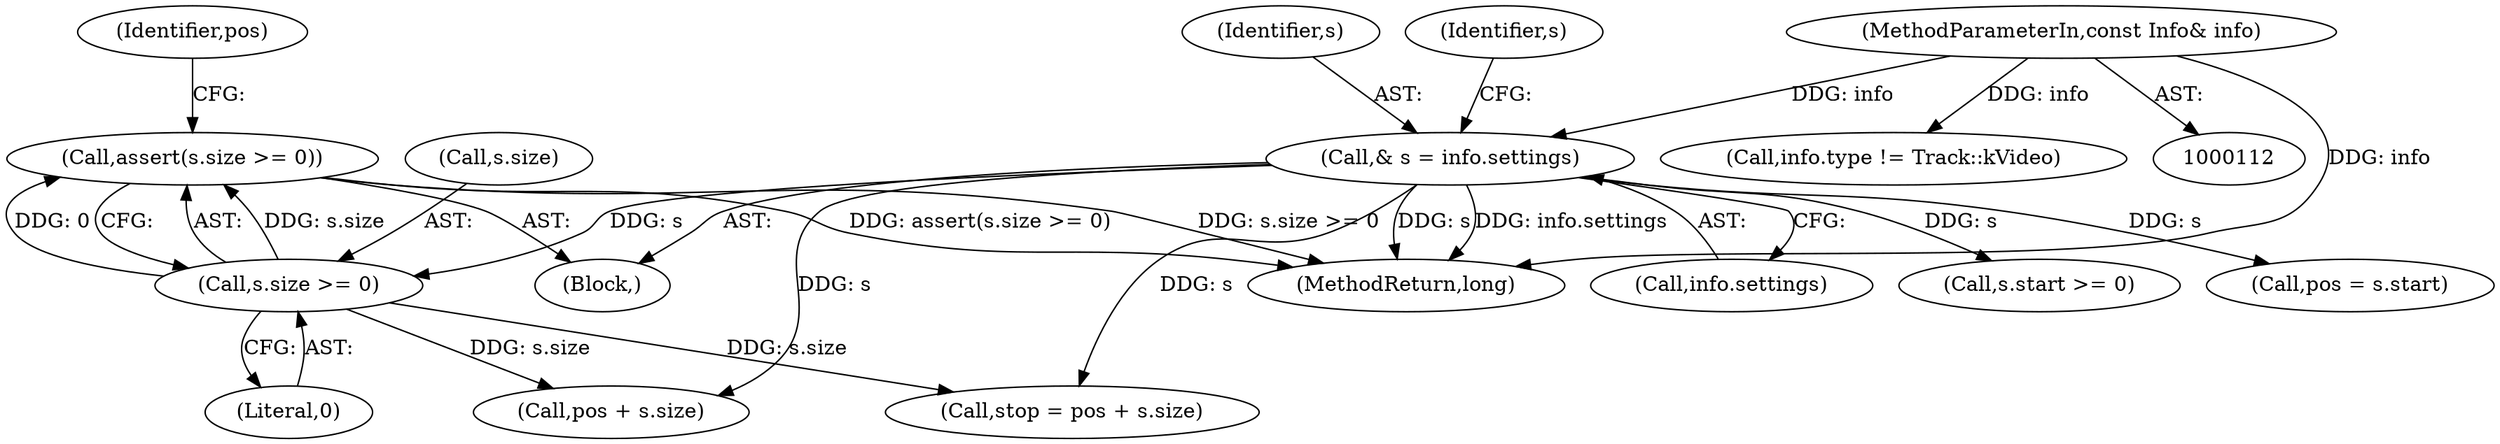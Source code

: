 digraph "0_Android_cc274e2abe8b2a6698a5c47d8aa4bb45f1f9538d_41@API" {
"1000178" [label="(Call,assert(s.size >= 0))"];
"1000179" [label="(Call,s.size >= 0)"];
"1000167" [label="(Call,& s = info.settings)"];
"1000114" [label="(MethodParameterIn,const Info& info)"];
"1000186" [label="(Identifier,pos)"];
"1000114" [label="(MethodParameterIn,const Info& info)"];
"1000439" [label="(MethodReturn,long)"];
"1000125" [label="(Call,info.type != Track::kVideo)"];
"1000178" [label="(Call,assert(s.size >= 0))"];
"1000167" [label="(Call,& s = info.settings)"];
"1000168" [label="(Identifier,s)"];
"1000173" [label="(Call,s.start >= 0)"];
"1000185" [label="(Call,pos = s.start)"];
"1000179" [label="(Call,s.size >= 0)"];
"1000180" [label="(Call,s.size)"];
"1000195" [label="(Call,stop = pos + s.size)"];
"1000169" [label="(Call,info.settings)"];
"1000175" [label="(Identifier,s)"];
"1000197" [label="(Call,pos + s.size)"];
"1000183" [label="(Literal,0)"];
"1000118" [label="(Block,)"];
"1000178" -> "1000118"  [label="AST: "];
"1000178" -> "1000179"  [label="CFG: "];
"1000179" -> "1000178"  [label="AST: "];
"1000186" -> "1000178"  [label="CFG: "];
"1000178" -> "1000439"  [label="DDG: assert(s.size >= 0)"];
"1000178" -> "1000439"  [label="DDG: s.size >= 0"];
"1000179" -> "1000178"  [label="DDG: s.size"];
"1000179" -> "1000178"  [label="DDG: 0"];
"1000179" -> "1000183"  [label="CFG: "];
"1000180" -> "1000179"  [label="AST: "];
"1000183" -> "1000179"  [label="AST: "];
"1000167" -> "1000179"  [label="DDG: s"];
"1000179" -> "1000195"  [label="DDG: s.size"];
"1000179" -> "1000197"  [label="DDG: s.size"];
"1000167" -> "1000118"  [label="AST: "];
"1000167" -> "1000169"  [label="CFG: "];
"1000168" -> "1000167"  [label="AST: "];
"1000169" -> "1000167"  [label="AST: "];
"1000175" -> "1000167"  [label="CFG: "];
"1000167" -> "1000439"  [label="DDG: s"];
"1000167" -> "1000439"  [label="DDG: info.settings"];
"1000114" -> "1000167"  [label="DDG: info"];
"1000167" -> "1000173"  [label="DDG: s"];
"1000167" -> "1000185"  [label="DDG: s"];
"1000167" -> "1000195"  [label="DDG: s"];
"1000167" -> "1000197"  [label="DDG: s"];
"1000114" -> "1000112"  [label="AST: "];
"1000114" -> "1000439"  [label="DDG: info"];
"1000114" -> "1000125"  [label="DDG: info"];
}
